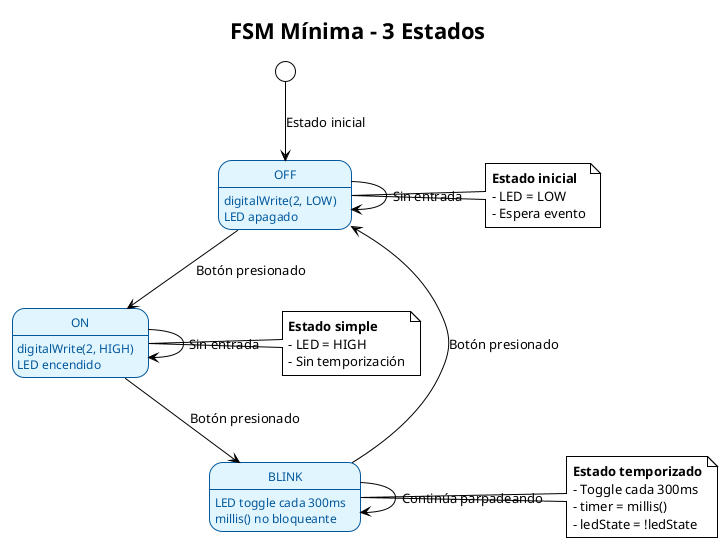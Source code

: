 @startuml fsm_ejemplo_minimo
!theme plain
skinparam backgroundColor #Ffffff
skinparam state {
    BackgroundColor #E1F5FE
    BorderColor #01579B
    FontColor #01579B
    FontSize 12
}

title FSM Mínima - 3 Estados

[*] --> OFF : Estado inicial

state OFF {
    OFF : digitalWrite(2, LOW)
    OFF : LED apagado
}

state ON {
    ON : digitalWrite(2, HIGH)
    ON : LED encendido
}

state BLINK {
    BLINK : LED toggle cada 300ms
    BLINK : millis() no bloqueante
}

OFF --> ON : Botón presionado
ON --> BLINK : Botón presionado
BLINK --> OFF : Botón presionado

OFF --> OFF : Sin entrada
ON --> ON : Sin entrada
BLINK --> BLINK : Continúa parpadeando

note right of OFF
  **Estado inicial**
  - LED = LOW
  - Espera evento
end note

note right of ON
  **Estado simple**
  - LED = HIGH
  - Sin temporización
end note

note right of BLINK
  **Estado temporizado**
  - Toggle cada 300ms
  - timer = millis()
  - ledState = !ledState
end note

@enduml